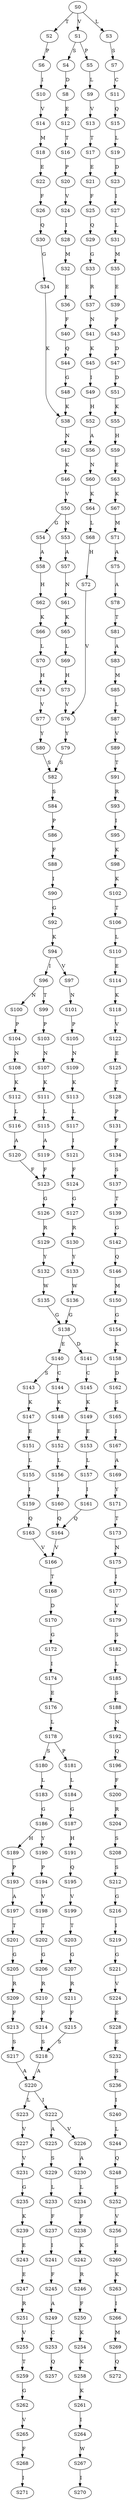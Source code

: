 strict digraph  {
	S0 -> S1 [ label = V ];
	S0 -> S2 [ label = T ];
	S0 -> S3 [ label = L ];
	S1 -> S4 [ label = S ];
	S1 -> S5 [ label = P ];
	S2 -> S6 [ label = P ];
	S3 -> S7 [ label = S ];
	S4 -> S8 [ label = D ];
	S5 -> S9 [ label = L ];
	S6 -> S10 [ label = I ];
	S7 -> S11 [ label = C ];
	S8 -> S12 [ label = E ];
	S9 -> S13 [ label = V ];
	S10 -> S14 [ label = V ];
	S11 -> S15 [ label = Q ];
	S12 -> S16 [ label = T ];
	S13 -> S17 [ label = T ];
	S14 -> S18 [ label = M ];
	S15 -> S19 [ label = L ];
	S16 -> S20 [ label = P ];
	S17 -> S21 [ label = E ];
	S18 -> S22 [ label = E ];
	S19 -> S23 [ label = D ];
	S20 -> S24 [ label = V ];
	S21 -> S25 [ label = F ];
	S22 -> S26 [ label = F ];
	S23 -> S27 [ label = I ];
	S24 -> S28 [ label = I ];
	S25 -> S29 [ label = Q ];
	S26 -> S30 [ label = Q ];
	S27 -> S31 [ label = L ];
	S28 -> S32 [ label = M ];
	S29 -> S33 [ label = G ];
	S30 -> S34 [ label = G ];
	S31 -> S35 [ label = M ];
	S32 -> S36 [ label = E ];
	S33 -> S37 [ label = R ];
	S34 -> S38 [ label = K ];
	S35 -> S39 [ label = E ];
	S36 -> S40 [ label = F ];
	S37 -> S41 [ label = N ];
	S38 -> S42 [ label = N ];
	S39 -> S43 [ label = P ];
	S40 -> S44 [ label = Q ];
	S41 -> S45 [ label = K ];
	S42 -> S46 [ label = K ];
	S43 -> S47 [ label = D ];
	S44 -> S48 [ label = G ];
	S45 -> S49 [ label = I ];
	S46 -> S50 [ label = V ];
	S47 -> S51 [ label = D ];
	S48 -> S38 [ label = K ];
	S49 -> S52 [ label = H ];
	S50 -> S53 [ label = N ];
	S50 -> S54 [ label = G ];
	S51 -> S55 [ label = K ];
	S52 -> S56 [ label = A ];
	S53 -> S57 [ label = A ];
	S54 -> S58 [ label = A ];
	S55 -> S59 [ label = H ];
	S56 -> S60 [ label = N ];
	S57 -> S61 [ label = N ];
	S58 -> S62 [ label = H ];
	S59 -> S63 [ label = E ];
	S60 -> S64 [ label = K ];
	S61 -> S65 [ label = K ];
	S62 -> S66 [ label = K ];
	S63 -> S67 [ label = K ];
	S64 -> S68 [ label = L ];
	S65 -> S69 [ label = L ];
	S66 -> S70 [ label = L ];
	S67 -> S71 [ label = M ];
	S68 -> S72 [ label = H ];
	S69 -> S73 [ label = H ];
	S70 -> S74 [ label = H ];
	S71 -> S75 [ label = A ];
	S72 -> S76 [ label = V ];
	S73 -> S76 [ label = V ];
	S74 -> S77 [ label = V ];
	S75 -> S78 [ label = A ];
	S76 -> S79 [ label = Y ];
	S77 -> S80 [ label = Y ];
	S78 -> S81 [ label = T ];
	S79 -> S82 [ label = S ];
	S80 -> S82 [ label = S ];
	S81 -> S83 [ label = A ];
	S82 -> S84 [ label = S ];
	S83 -> S85 [ label = M ];
	S84 -> S86 [ label = P ];
	S85 -> S87 [ label = L ];
	S86 -> S88 [ label = F ];
	S87 -> S89 [ label = V ];
	S88 -> S90 [ label = I ];
	S89 -> S91 [ label = T ];
	S90 -> S92 [ label = G ];
	S91 -> S93 [ label = R ];
	S92 -> S94 [ label = K ];
	S93 -> S95 [ label = I ];
	S94 -> S96 [ label = I ];
	S94 -> S97 [ label = V ];
	S95 -> S98 [ label = K ];
	S96 -> S99 [ label = T ];
	S96 -> S100 [ label = N ];
	S97 -> S101 [ label = N ];
	S98 -> S102 [ label = K ];
	S99 -> S103 [ label = P ];
	S100 -> S104 [ label = P ];
	S101 -> S105 [ label = P ];
	S102 -> S106 [ label = T ];
	S103 -> S107 [ label = N ];
	S104 -> S108 [ label = N ];
	S105 -> S109 [ label = N ];
	S106 -> S110 [ label = L ];
	S107 -> S111 [ label = K ];
	S108 -> S112 [ label = K ];
	S109 -> S113 [ label = K ];
	S110 -> S114 [ label = E ];
	S111 -> S115 [ label = L ];
	S112 -> S116 [ label = L ];
	S113 -> S117 [ label = L ];
	S114 -> S118 [ label = K ];
	S115 -> S119 [ label = A ];
	S116 -> S120 [ label = A ];
	S117 -> S121 [ label = I ];
	S118 -> S122 [ label = V ];
	S119 -> S123 [ label = F ];
	S120 -> S123 [ label = F ];
	S121 -> S124 [ label = F ];
	S122 -> S125 [ label = E ];
	S123 -> S126 [ label = G ];
	S124 -> S127 [ label = G ];
	S125 -> S128 [ label = T ];
	S126 -> S129 [ label = R ];
	S127 -> S130 [ label = R ];
	S128 -> S131 [ label = P ];
	S129 -> S132 [ label = Y ];
	S130 -> S133 [ label = Y ];
	S131 -> S134 [ label = F ];
	S132 -> S135 [ label = W ];
	S133 -> S136 [ label = W ];
	S134 -> S137 [ label = S ];
	S135 -> S138 [ label = G ];
	S136 -> S138 [ label = G ];
	S137 -> S139 [ label = T ];
	S138 -> S140 [ label = E ];
	S138 -> S141 [ label = D ];
	S139 -> S142 [ label = G ];
	S140 -> S143 [ label = S ];
	S140 -> S144 [ label = C ];
	S141 -> S145 [ label = C ];
	S142 -> S146 [ label = Q ];
	S143 -> S147 [ label = K ];
	S144 -> S148 [ label = K ];
	S145 -> S149 [ label = K ];
	S146 -> S150 [ label = M ];
	S147 -> S151 [ label = E ];
	S148 -> S152 [ label = E ];
	S149 -> S153 [ label = E ];
	S150 -> S154 [ label = G ];
	S151 -> S155 [ label = L ];
	S152 -> S156 [ label = L ];
	S153 -> S157 [ label = L ];
	S154 -> S158 [ label = K ];
	S155 -> S159 [ label = I ];
	S156 -> S160 [ label = I ];
	S157 -> S161 [ label = I ];
	S158 -> S162 [ label = D ];
	S159 -> S163 [ label = Q ];
	S160 -> S164 [ label = Q ];
	S161 -> S164 [ label = Q ];
	S162 -> S165 [ label = S ];
	S163 -> S166 [ label = V ];
	S164 -> S166 [ label = V ];
	S165 -> S167 [ label = I ];
	S166 -> S168 [ label = T ];
	S167 -> S169 [ label = A ];
	S168 -> S170 [ label = D ];
	S169 -> S171 [ label = Y ];
	S170 -> S172 [ label = G ];
	S171 -> S173 [ label = T ];
	S172 -> S174 [ label = I ];
	S173 -> S175 [ label = N ];
	S174 -> S176 [ label = E ];
	S175 -> S177 [ label = I ];
	S176 -> S178 [ label = L ];
	S177 -> S179 [ label = V ];
	S178 -> S180 [ label = S ];
	S178 -> S181 [ label = P ];
	S179 -> S182 [ label = S ];
	S180 -> S183 [ label = L ];
	S181 -> S184 [ label = L ];
	S182 -> S185 [ label = L ];
	S183 -> S186 [ label = G ];
	S184 -> S187 [ label = G ];
	S185 -> S188 [ label = S ];
	S186 -> S189 [ label = H ];
	S186 -> S190 [ label = Y ];
	S187 -> S191 [ label = H ];
	S188 -> S192 [ label = N ];
	S189 -> S193 [ label = P ];
	S190 -> S194 [ label = P ];
	S191 -> S195 [ label = Q ];
	S192 -> S196 [ label = Q ];
	S193 -> S197 [ label = A ];
	S194 -> S198 [ label = V ];
	S195 -> S199 [ label = V ];
	S196 -> S200 [ label = F ];
	S197 -> S201 [ label = T ];
	S198 -> S202 [ label = T ];
	S199 -> S203 [ label = T ];
	S200 -> S204 [ label = R ];
	S201 -> S205 [ label = G ];
	S202 -> S206 [ label = G ];
	S203 -> S207 [ label = G ];
	S204 -> S208 [ label = S ];
	S205 -> S209 [ label = R ];
	S206 -> S210 [ label = R ];
	S207 -> S211 [ label = R ];
	S208 -> S212 [ label = S ];
	S209 -> S213 [ label = F ];
	S210 -> S214 [ label = F ];
	S211 -> S215 [ label = F ];
	S212 -> S216 [ label = G ];
	S213 -> S217 [ label = S ];
	S214 -> S218 [ label = S ];
	S215 -> S218 [ label = S ];
	S216 -> S219 [ label = I ];
	S217 -> S220 [ label = A ];
	S218 -> S220 [ label = A ];
	S219 -> S221 [ label = G ];
	S220 -> S222 [ label = I ];
	S220 -> S223 [ label = L ];
	S221 -> S224 [ label = V ];
	S222 -> S225 [ label = A ];
	S222 -> S226 [ label = V ];
	S223 -> S227 [ label = V ];
	S224 -> S228 [ label = E ];
	S225 -> S229 [ label = S ];
	S226 -> S230 [ label = A ];
	S227 -> S231 [ label = V ];
	S228 -> S232 [ label = E ];
	S229 -> S233 [ label = L ];
	S230 -> S234 [ label = L ];
	S231 -> S235 [ label = G ];
	S232 -> S236 [ label = S ];
	S233 -> S237 [ label = F ];
	S234 -> S238 [ label = F ];
	S235 -> S239 [ label = K ];
	S236 -> S240 [ label = I ];
	S237 -> S241 [ label = I ];
	S238 -> S242 [ label = K ];
	S239 -> S243 [ label = E ];
	S240 -> S244 [ label = L ];
	S241 -> S245 [ label = F ];
	S242 -> S246 [ label = R ];
	S243 -> S247 [ label = E ];
	S244 -> S248 [ label = Q ];
	S245 -> S249 [ label = A ];
	S246 -> S250 [ label = F ];
	S247 -> S251 [ label = R ];
	S248 -> S252 [ label = S ];
	S249 -> S253 [ label = C ];
	S250 -> S254 [ label = K ];
	S251 -> S255 [ label = V ];
	S252 -> S256 [ label = V ];
	S253 -> S257 [ label = Q ];
	S254 -> S258 [ label = K ];
	S255 -> S259 [ label = T ];
	S256 -> S260 [ label = S ];
	S258 -> S261 [ label = K ];
	S259 -> S262 [ label = G ];
	S260 -> S263 [ label = K ];
	S261 -> S264 [ label = I ];
	S262 -> S265 [ label = V ];
	S263 -> S266 [ label = I ];
	S264 -> S267 [ label = W ];
	S265 -> S268 [ label = F ];
	S266 -> S269 [ label = M ];
	S267 -> S270 [ label = I ];
	S268 -> S271 [ label = I ];
	S269 -> S272 [ label = Q ];
}
